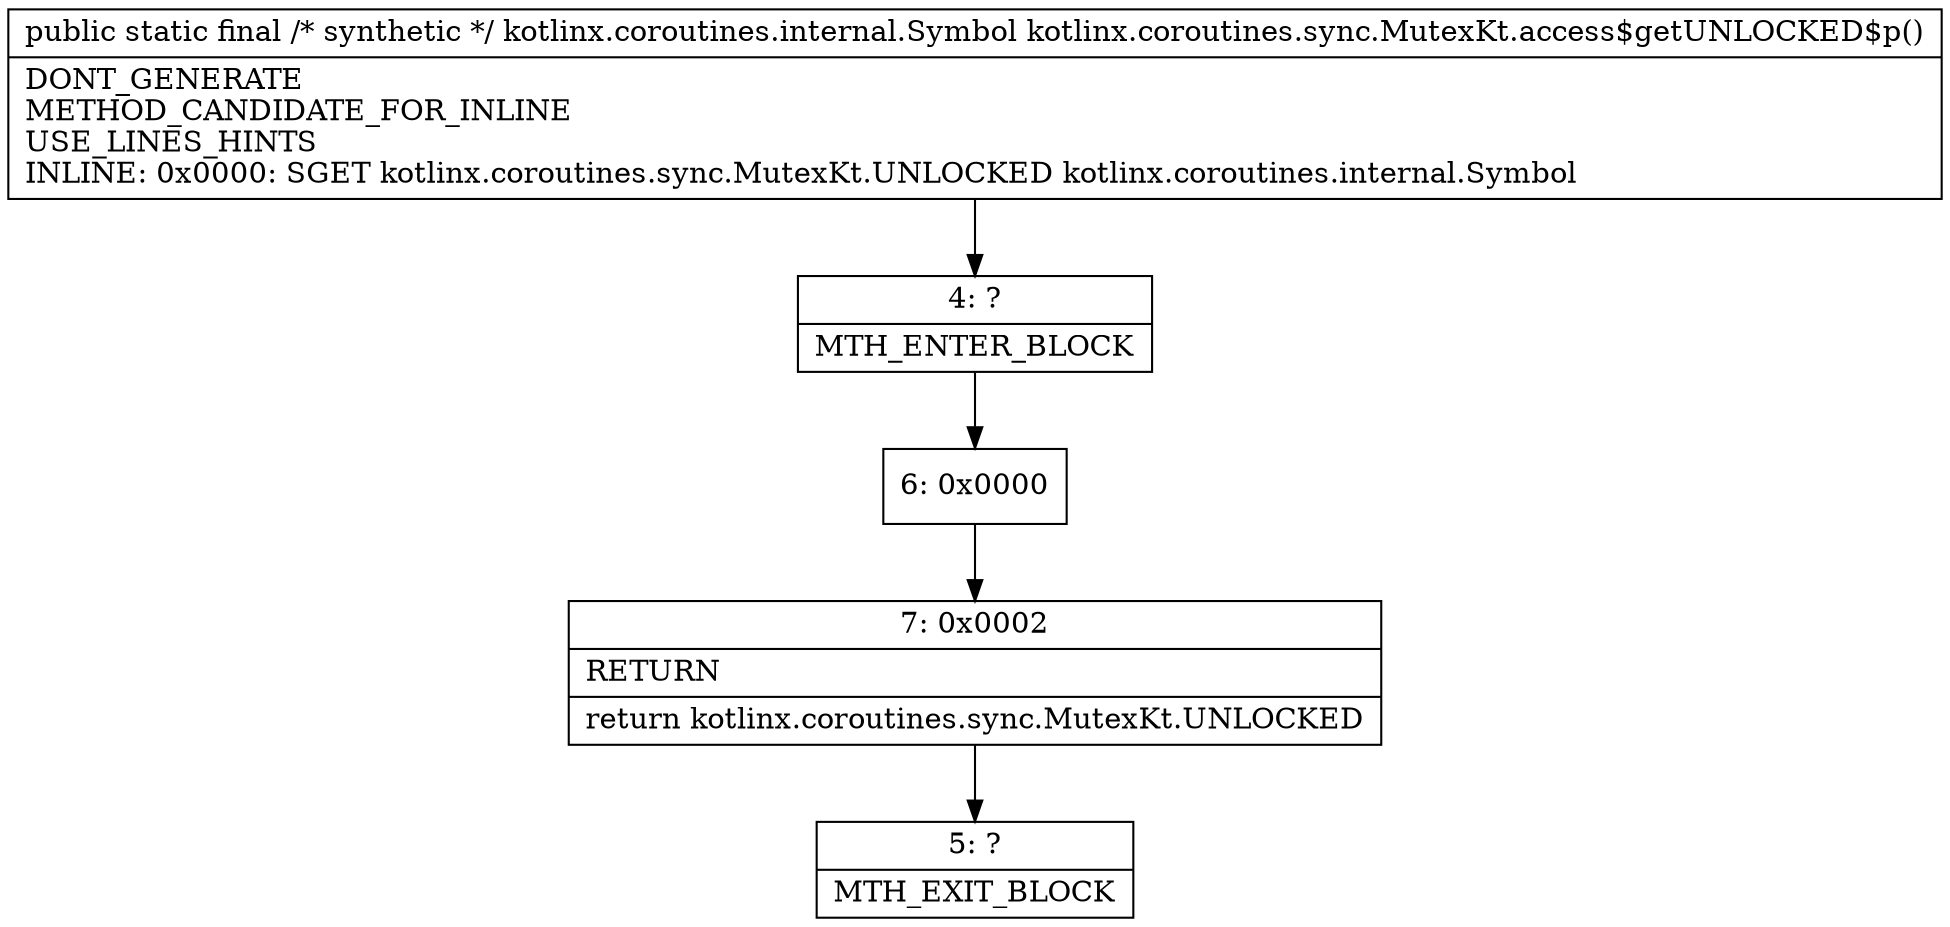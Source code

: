 digraph "CFG forkotlinx.coroutines.sync.MutexKt.access$getUNLOCKED$p()Lkotlinx\/coroutines\/internal\/Symbol;" {
Node_4 [shape=record,label="{4\:\ ?|MTH_ENTER_BLOCK\l}"];
Node_6 [shape=record,label="{6\:\ 0x0000}"];
Node_7 [shape=record,label="{7\:\ 0x0002|RETURN\l|return kotlinx.coroutines.sync.MutexKt.UNLOCKED\l}"];
Node_5 [shape=record,label="{5\:\ ?|MTH_EXIT_BLOCK\l}"];
MethodNode[shape=record,label="{public static final \/* synthetic *\/ kotlinx.coroutines.internal.Symbol kotlinx.coroutines.sync.MutexKt.access$getUNLOCKED$p()  | DONT_GENERATE\lMETHOD_CANDIDATE_FOR_INLINE\lUSE_LINES_HINTS\lINLINE: 0x0000: SGET   kotlinx.coroutines.sync.MutexKt.UNLOCKED kotlinx.coroutines.internal.Symbol\l}"];
MethodNode -> Node_4;Node_4 -> Node_6;
Node_6 -> Node_7;
Node_7 -> Node_5;
}


